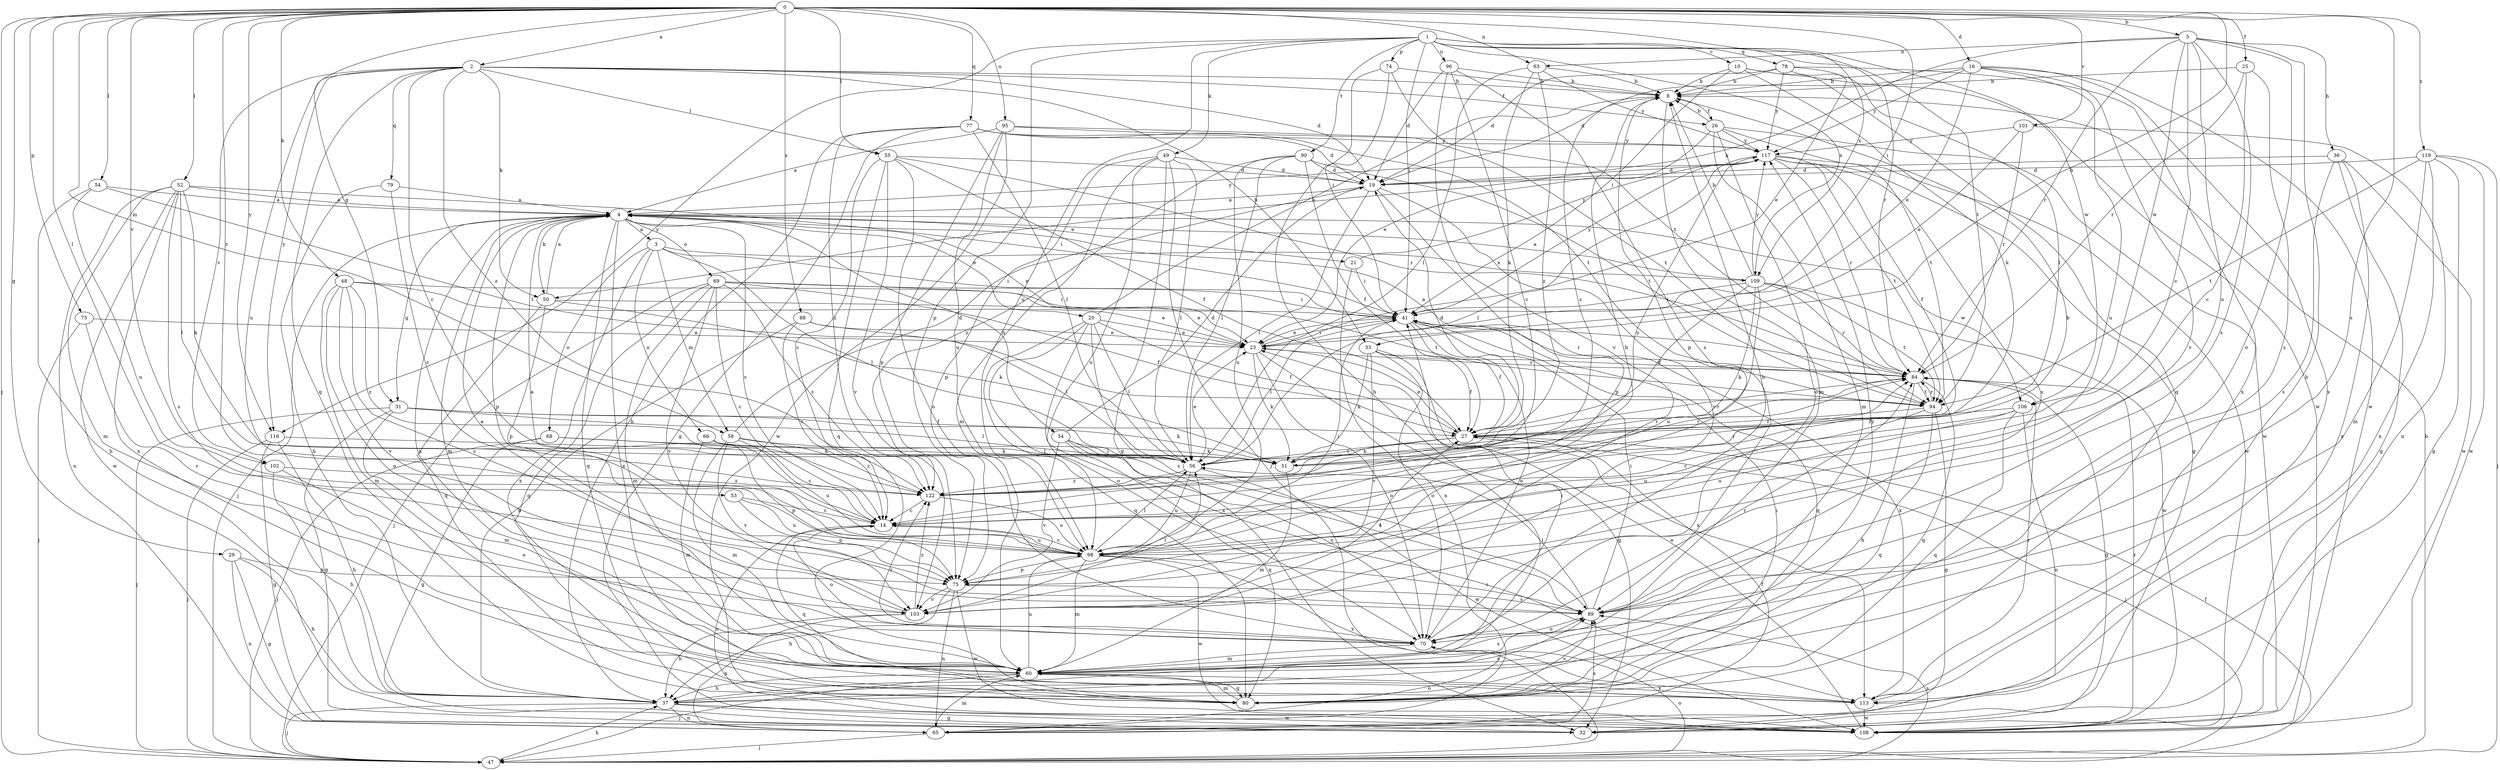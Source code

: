 strict digraph  {
0;
1;
2;
3;
4;
5;
8;
10;
14;
16;
19;
20;
21;
23;
25;
26;
27;
29;
31;
32;
33;
34;
36;
37;
41;
47;
48;
49;
50;
51;
52;
53;
54;
55;
56;
58;
60;
63;
65;
66;
68;
69;
70;
73;
74;
75;
77;
78;
79;
80;
84;
88;
89;
90;
94;
95;
96;
98;
101;
102;
103;
106;
108;
109;
113;
116;
117;
119;
122;
0 -> 2  [label=a];
0 -> 5  [label=b];
0 -> 16  [label=d];
0 -> 25  [label=f];
0 -> 29  [label=g];
0 -> 31  [label=g];
0 -> 33  [label=h];
0 -> 41  [label=i];
0 -> 47  [label=j];
0 -> 48  [label=k];
0 -> 52  [label=l];
0 -> 53  [label=l];
0 -> 54  [label=l];
0 -> 55  [label=l];
0 -> 58  [label=m];
0 -> 63  [label=n];
0 -> 73  [label=p];
0 -> 77  [label=q];
0 -> 88  [label=s];
0 -> 89  [label=s];
0 -> 95  [label=u];
0 -> 101  [label=v];
0 -> 102  [label=v];
0 -> 109  [label=x];
0 -> 116  [label=y];
0 -> 119  [label=z];
0 -> 122  [label=z];
1 -> 10  [label=c];
1 -> 41  [label=i];
1 -> 49  [label=k];
1 -> 74  [label=p];
1 -> 75  [label=p];
1 -> 78  [label=q];
1 -> 84  [label=r];
1 -> 90  [label=t];
1 -> 94  [label=t];
1 -> 96  [label=u];
1 -> 98  [label=u];
1 -> 106  [label=w];
1 -> 109  [label=x];
1 -> 116  [label=y];
2 -> 8  [label=b];
2 -> 14  [label=c];
2 -> 19  [label=d];
2 -> 26  [label=f];
2 -> 33  [label=h];
2 -> 50  [label=k];
2 -> 55  [label=l];
2 -> 79  [label=q];
2 -> 80  [label=q];
2 -> 98  [label=u];
2 -> 102  [label=v];
2 -> 116  [label=y];
2 -> 122  [label=z];
3 -> 41  [label=i];
3 -> 56  [label=l];
3 -> 58  [label=m];
3 -> 66  [label=o];
3 -> 68  [label=o];
3 -> 109  [label=x];
3 -> 113  [label=x];
4 -> 3  [label=a];
4 -> 14  [label=c];
4 -> 20  [label=e];
4 -> 21  [label=e];
4 -> 23  [label=e];
4 -> 31  [label=g];
4 -> 34  [label=h];
4 -> 47  [label=j];
4 -> 50  [label=k];
4 -> 60  [label=m];
4 -> 69  [label=o];
4 -> 75  [label=p];
4 -> 80  [label=q];
4 -> 106  [label=w];
4 -> 113  [label=x];
4 -> 117  [label=y];
5 -> 14  [label=c];
5 -> 36  [label=h];
5 -> 37  [label=h];
5 -> 50  [label=k];
5 -> 63  [label=n];
5 -> 70  [label=o];
5 -> 84  [label=r];
5 -> 89  [label=s];
5 -> 98  [label=u];
5 -> 106  [label=w];
8 -> 26  [label=f];
8 -> 60  [label=m];
8 -> 75  [label=p];
8 -> 122  [label=z];
10 -> 8  [label=b];
10 -> 41  [label=i];
10 -> 51  [label=k];
10 -> 80  [label=q];
10 -> 108  [label=w];
14 -> 8  [label=b];
14 -> 70  [label=o];
14 -> 80  [label=q];
14 -> 98  [label=u];
16 -> 8  [label=b];
16 -> 19  [label=d];
16 -> 23  [label=e];
16 -> 98  [label=u];
16 -> 103  [label=v];
16 -> 108  [label=w];
16 -> 113  [label=x];
16 -> 117  [label=y];
19 -> 4  [label=a];
19 -> 56  [label=l];
19 -> 75  [label=p];
19 -> 103  [label=v];
20 -> 8  [label=b];
20 -> 23  [label=e];
20 -> 27  [label=f];
20 -> 56  [label=l];
20 -> 70  [label=o];
20 -> 80  [label=q];
20 -> 89  [label=s];
20 -> 113  [label=x];
21 -> 41  [label=i];
21 -> 65  [label=n];
21 -> 117  [label=y];
23 -> 32  [label=g];
23 -> 41  [label=i];
23 -> 51  [label=k];
23 -> 70  [label=o];
23 -> 84  [label=r];
25 -> 8  [label=b];
25 -> 14  [label=c];
25 -> 84  [label=r];
25 -> 89  [label=s];
26 -> 8  [label=b];
26 -> 23  [label=e];
26 -> 60  [label=m];
26 -> 70  [label=o];
26 -> 94  [label=t];
26 -> 108  [label=w];
26 -> 117  [label=y];
27 -> 19  [label=d];
27 -> 23  [label=e];
27 -> 47  [label=j];
27 -> 51  [label=k];
27 -> 56  [label=l];
27 -> 84  [label=r];
29 -> 32  [label=g];
29 -> 37  [label=h];
29 -> 65  [label=n];
29 -> 75  [label=p];
31 -> 27  [label=f];
31 -> 32  [label=g];
31 -> 47  [label=j];
31 -> 51  [label=k];
31 -> 56  [label=l];
31 -> 60  [label=m];
33 -> 27  [label=f];
33 -> 51  [label=k];
33 -> 70  [label=o];
33 -> 84  [label=r];
33 -> 103  [label=v];
33 -> 113  [label=x];
34 -> 19  [label=d];
34 -> 56  [label=l];
34 -> 70  [label=o];
34 -> 80  [label=q];
34 -> 89  [label=s];
34 -> 103  [label=v];
36 -> 19  [label=d];
36 -> 32  [label=g];
36 -> 89  [label=s];
36 -> 108  [label=w];
36 -> 113  [label=x];
37 -> 32  [label=g];
37 -> 47  [label=j];
37 -> 65  [label=n];
37 -> 89  [label=s];
37 -> 108  [label=w];
41 -> 23  [label=e];
41 -> 27  [label=f];
41 -> 56  [label=l];
41 -> 70  [label=o];
41 -> 80  [label=q];
41 -> 84  [label=r];
41 -> 113  [label=x];
41 -> 117  [label=y];
47 -> 8  [label=b];
47 -> 27  [label=f];
47 -> 37  [label=h];
47 -> 70  [label=o];
47 -> 89  [label=s];
48 -> 23  [label=e];
48 -> 41  [label=i];
48 -> 60  [label=m];
48 -> 70  [label=o];
48 -> 89  [label=s];
48 -> 103  [label=v];
48 -> 122  [label=z];
49 -> 19  [label=d];
49 -> 32  [label=g];
49 -> 47  [label=j];
49 -> 56  [label=l];
49 -> 60  [label=m];
49 -> 75  [label=p];
49 -> 98  [label=u];
50 -> 4  [label=a];
50 -> 51  [label=k];
50 -> 75  [label=p];
50 -> 80  [label=q];
50 -> 94  [label=t];
51 -> 60  [label=m];
51 -> 84  [label=r];
52 -> 4  [label=a];
52 -> 41  [label=i];
52 -> 51  [label=k];
52 -> 56  [label=l];
52 -> 60  [label=m];
52 -> 65  [label=n];
52 -> 89  [label=s];
52 -> 108  [label=w];
52 -> 113  [label=x];
53 -> 14  [label=c];
53 -> 75  [label=p];
53 -> 98  [label=u];
54 -> 4  [label=a];
54 -> 37  [label=h];
54 -> 94  [label=t];
54 -> 98  [label=u];
55 -> 14  [label=c];
55 -> 19  [label=d];
55 -> 27  [label=f];
55 -> 70  [label=o];
55 -> 80  [label=q];
55 -> 84  [label=r];
55 -> 103  [label=v];
56 -> 23  [label=e];
56 -> 84  [label=r];
56 -> 98  [label=u];
56 -> 108  [label=w];
56 -> 122  [label=z];
58 -> 19  [label=d];
58 -> 51  [label=k];
58 -> 60  [label=m];
58 -> 98  [label=u];
58 -> 103  [label=v];
58 -> 122  [label=z];
60 -> 4  [label=a];
60 -> 37  [label=h];
60 -> 41  [label=i];
60 -> 47  [label=j];
60 -> 80  [label=q];
60 -> 89  [label=s];
60 -> 98  [label=u];
60 -> 113  [label=x];
60 -> 117  [label=y];
63 -> 8  [label=b];
63 -> 51  [label=k];
63 -> 56  [label=l];
63 -> 117  [label=y];
63 -> 122  [label=z];
65 -> 27  [label=f];
65 -> 47  [label=j];
65 -> 60  [label=m];
65 -> 70  [label=o];
65 -> 89  [label=s];
66 -> 56  [label=l];
66 -> 60  [label=m];
66 -> 75  [label=p];
68 -> 14  [label=c];
68 -> 32  [label=g];
68 -> 47  [label=j];
68 -> 51  [label=k];
69 -> 14  [label=c];
69 -> 23  [label=e];
69 -> 27  [label=f];
69 -> 41  [label=i];
69 -> 47  [label=j];
69 -> 60  [label=m];
69 -> 80  [label=q];
69 -> 103  [label=v];
69 -> 122  [label=z];
70 -> 8  [label=b];
70 -> 60  [label=m];
70 -> 84  [label=r];
70 -> 122  [label=z];
73 -> 23  [label=e];
73 -> 47  [label=j];
73 -> 103  [label=v];
74 -> 8  [label=b];
74 -> 37  [label=h];
74 -> 41  [label=i];
74 -> 94  [label=t];
75 -> 8  [label=b];
75 -> 37  [label=h];
75 -> 65  [label=n];
75 -> 89  [label=s];
75 -> 103  [label=v];
75 -> 108  [label=w];
77 -> 19  [label=d];
77 -> 32  [label=g];
77 -> 37  [label=h];
77 -> 56  [label=l];
77 -> 94  [label=t];
77 -> 117  [label=y];
77 -> 122  [label=z];
78 -> 8  [label=b];
78 -> 19  [label=d];
78 -> 23  [label=e];
78 -> 56  [label=l];
78 -> 113  [label=x];
78 -> 117  [label=y];
79 -> 4  [label=a];
79 -> 14  [label=c];
79 -> 37  [label=h];
80 -> 41  [label=i];
80 -> 60  [label=m];
80 -> 89  [label=s];
84 -> 4  [label=a];
84 -> 32  [label=g];
84 -> 37  [label=h];
84 -> 80  [label=q];
84 -> 94  [label=t];
88 -> 14  [label=c];
88 -> 23  [label=e];
88 -> 37  [label=h];
88 -> 56  [label=l];
89 -> 41  [label=i];
89 -> 56  [label=l];
89 -> 70  [label=o];
90 -> 19  [label=d];
90 -> 27  [label=f];
90 -> 56  [label=l];
90 -> 94  [label=t];
90 -> 98  [label=u];
90 -> 122  [label=z];
94 -> 27  [label=f];
94 -> 32  [label=g];
94 -> 80  [label=q];
94 -> 84  [label=r];
94 -> 98  [label=u];
95 -> 4  [label=a];
95 -> 75  [label=p];
95 -> 94  [label=t];
95 -> 98  [label=u];
95 -> 108  [label=w];
95 -> 117  [label=y];
96 -> 8  [label=b];
96 -> 14  [label=c];
96 -> 19  [label=d];
96 -> 89  [label=s];
96 -> 103  [label=v];
98 -> 4  [label=a];
98 -> 14  [label=c];
98 -> 41  [label=i];
98 -> 56  [label=l];
98 -> 60  [label=m];
98 -> 75  [label=p];
98 -> 89  [label=s];
98 -> 108  [label=w];
98 -> 113  [label=x];
101 -> 23  [label=e];
101 -> 65  [label=n];
101 -> 84  [label=r];
101 -> 117  [label=y];
102 -> 37  [label=h];
102 -> 70  [label=o];
102 -> 122  [label=z];
103 -> 4  [label=a];
103 -> 27  [label=f];
103 -> 37  [label=h];
103 -> 56  [label=l];
103 -> 65  [label=n];
103 -> 122  [label=z];
106 -> 14  [label=c];
106 -> 27  [label=f];
106 -> 65  [label=n];
106 -> 80  [label=q];
106 -> 98  [label=u];
108 -> 14  [label=c];
108 -> 23  [label=e];
108 -> 84  [label=r];
109 -> 4  [label=a];
109 -> 8  [label=b];
109 -> 27  [label=f];
109 -> 41  [label=i];
109 -> 51  [label=k];
109 -> 84  [label=r];
109 -> 94  [label=t];
109 -> 98  [label=u];
109 -> 108  [label=w];
109 -> 117  [label=y];
113 -> 84  [label=r];
113 -> 108  [label=w];
116 -> 32  [label=g];
116 -> 37  [label=h];
116 -> 47  [label=j];
116 -> 51  [label=k];
117 -> 19  [label=d];
117 -> 27  [label=f];
117 -> 32  [label=g];
117 -> 56  [label=l];
117 -> 84  [label=r];
117 -> 89  [label=s];
117 -> 94  [label=t];
117 -> 108  [label=w];
119 -> 19  [label=d];
119 -> 32  [label=g];
119 -> 47  [label=j];
119 -> 60  [label=m];
119 -> 94  [label=t];
119 -> 108  [label=w];
119 -> 113  [label=x];
122 -> 14  [label=c];
122 -> 84  [label=r];
122 -> 98  [label=u];
122 -> 117  [label=y];
}
